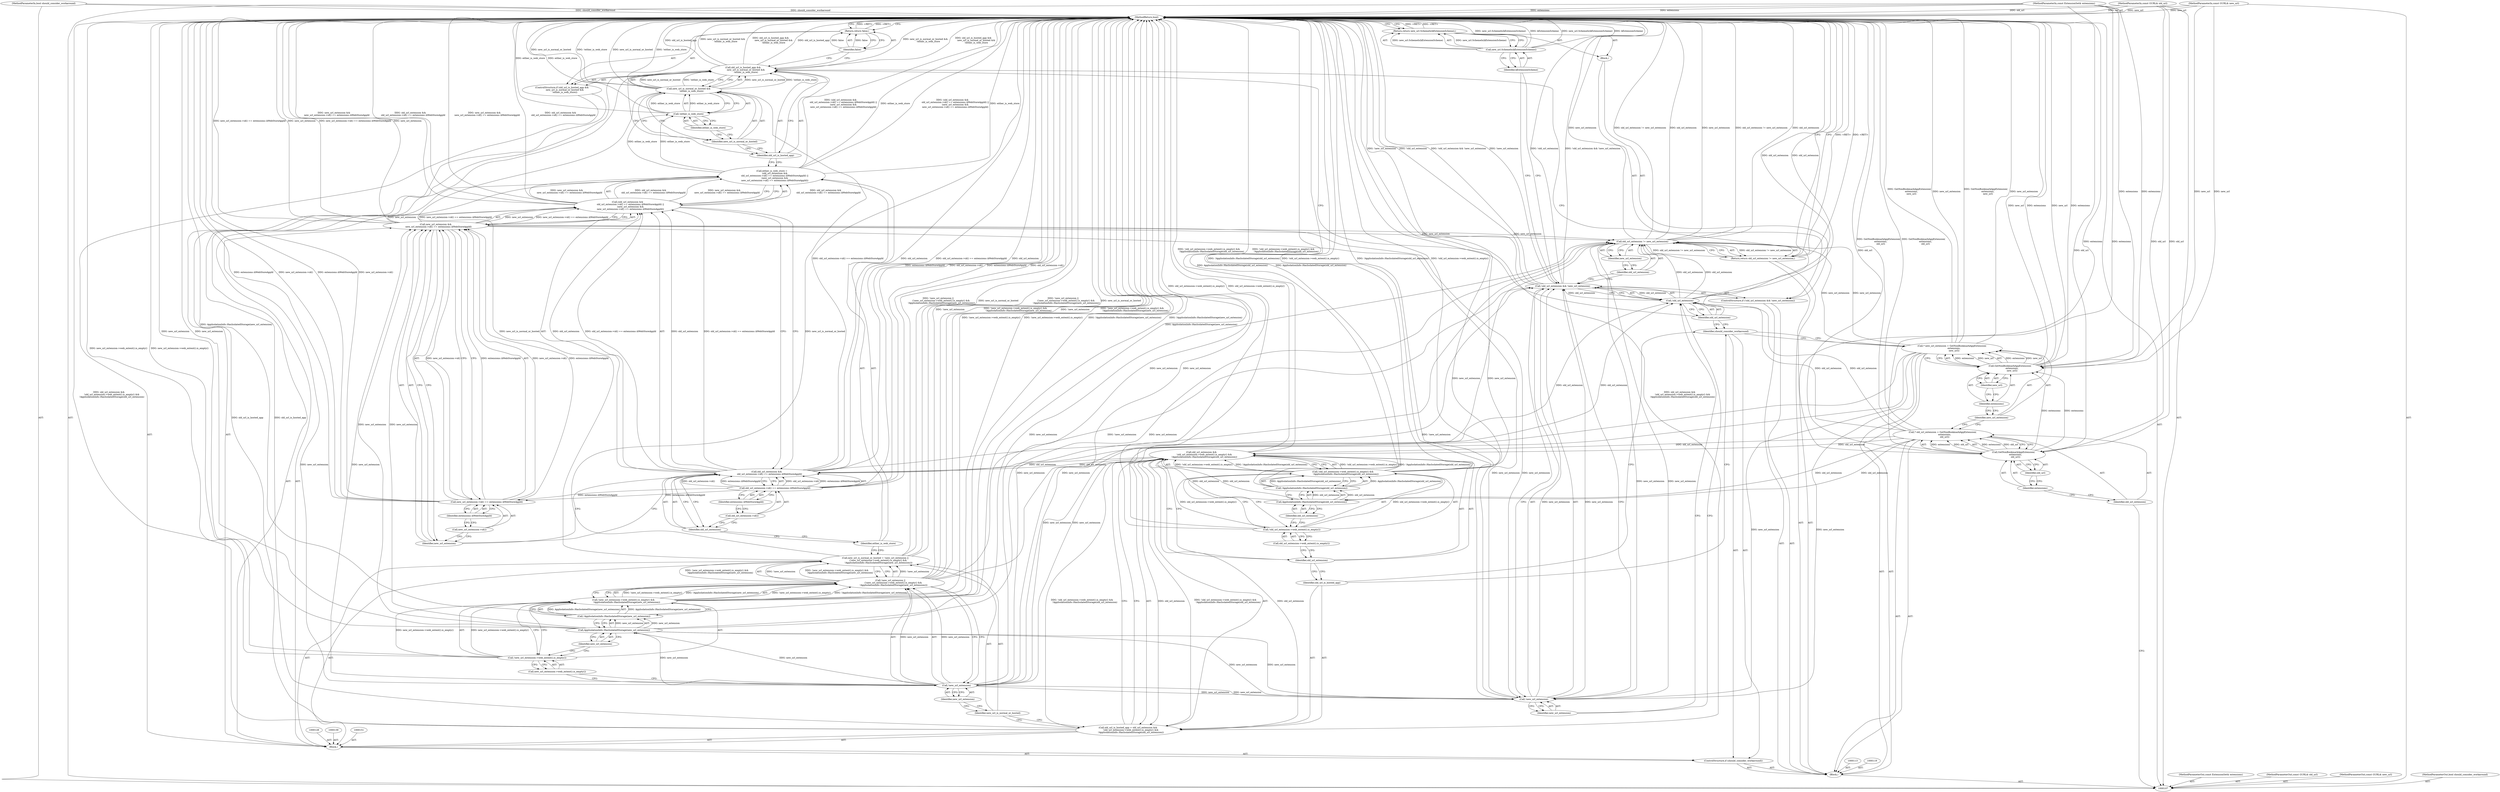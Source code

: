 digraph "0_Chrome_f1afce25b3f94d8bddec69b08ffbc29b989ad844_2" {
"1000188" [label="(MethodReturn,bool)"];
"1000123" [label="(Identifier,extensions)"];
"1000124" [label="(Identifier,new_url)"];
"1000125" [label="(ControlStructure,if (should_consider_workaround))"];
"1000126" [label="(Identifier,should_consider_workaround)"];
"1000131" [label="(Call,old_url_extension &&\n        !old_url_extension->web_extent().is_empty() &&\n        !AppIsolationInfo::HasIsolatedStorage(old_url_extension))"];
"1000132" [label="(Identifier,old_url_extension)"];
"1000129" [label="(Call,old_url_is_hosted_app = old_url_extension &&\n        !old_url_extension->web_extent().is_empty() &&\n        !AppIsolationInfo::HasIsolatedStorage(old_url_extension))"];
"1000130" [label="(Identifier,old_url_is_hosted_app)"];
"1000133" [label="(Call,!old_url_extension->web_extent().is_empty() &&\n        !AppIsolationInfo::HasIsolatedStorage(old_url_extension))"];
"1000134" [label="(Call,!old_url_extension->web_extent().is_empty())"];
"1000135" [label="(Call,old_url_extension->web_extent().is_empty())"];
"1000138" [label="(Identifier,old_url_extension)"];
"1000136" [label="(Call,!AppIsolationInfo::HasIsolatedStorage(old_url_extension))"];
"1000137" [label="(Call,AppIsolationInfo::HasIsolatedStorage(old_url_extension))"];
"1000142" [label="(Call,!new_url_extension ||\n        (!new_url_extension->web_extent().is_empty() &&\n         !AppIsolationInfo::HasIsolatedStorage(new_url_extension)))"];
"1000143" [label="(Call,!new_url_extension)"];
"1000144" [label="(Identifier,new_url_extension)"];
"1000140" [label="(Call,new_url_is_normal_or_hosted = !new_url_extension ||\n        (!new_url_extension->web_extent().is_empty() &&\n         !AppIsolationInfo::HasIsolatedStorage(new_url_extension)))"];
"1000141" [label="(Identifier,new_url_is_normal_or_hosted)"];
"1000147" [label="(Call,new_url_extension->web_extent().is_empty())"];
"1000145" [label="(Call,!new_url_extension->web_extent().is_empty() &&\n         !AppIsolationInfo::HasIsolatedStorage(new_url_extension))"];
"1000146" [label="(Call,!new_url_extension->web_extent().is_empty())"];
"1000149" [label="(Call,AppIsolationInfo::HasIsolatedStorage(new_url_extension))"];
"1000150" [label="(Identifier,new_url_extension)"];
"1000148" [label="(Call,!AppIsolationInfo::HasIsolatedStorage(new_url_extension))"];
"1000108" [label="(MethodParameterIn,const ExtensionSet& extensions)"];
"1000250" [label="(MethodParameterOut,const ExtensionSet& extensions)"];
"1000127" [label="(Block,)"];
"1000152" [label="(Call,either_is_web_store =\n        (old_url_extension &&\n        old_url_extension->id() == extensions::kWebStoreAppId) ||\n        (new_url_extension &&\n        new_url_extension->id() == extensions::kWebStoreAppId))"];
"1000153" [label="(Identifier,either_is_web_store)"];
"1000154" [label="(Call,(old_url_extension &&\n        old_url_extension->id() == extensions::kWebStoreAppId) ||\n        (new_url_extension &&\n        new_url_extension->id() == extensions::kWebStoreAppId))"];
"1000155" [label="(Call,old_url_extension &&\n        old_url_extension->id() == extensions::kWebStoreAppId)"];
"1000156" [label="(Identifier,old_url_extension)"];
"1000159" [label="(Identifier,extensions::kWebStoreAppId)"];
"1000157" [label="(Call,old_url_extension->id() == extensions::kWebStoreAppId)"];
"1000158" [label="(Call,old_url_extension->id())"];
"1000160" [label="(Call,new_url_extension &&\n        new_url_extension->id() == extensions::kWebStoreAppId)"];
"1000161" [label="(Identifier,new_url_extension)"];
"1000164" [label="(Identifier,extensions::kWebStoreAppId)"];
"1000162" [label="(Call,new_url_extension->id() == extensions::kWebStoreAppId)"];
"1000163" [label="(Call,new_url_extension->id())"];
"1000165" [label="(ControlStructure,if (old_url_is_hosted_app &&\n        new_url_is_normal_or_hosted &&\n        !either_is_web_store))"];
"1000166" [label="(Call,old_url_is_hosted_app &&\n        new_url_is_normal_or_hosted &&\n        !either_is_web_store)"];
"1000167" [label="(Identifier,old_url_is_hosted_app)"];
"1000168" [label="(Call,new_url_is_normal_or_hosted &&\n        !either_is_web_store)"];
"1000169" [label="(Identifier,new_url_is_normal_or_hosted)"];
"1000170" [label="(Call,!either_is_web_store)"];
"1000171" [label="(Identifier,either_is_web_store)"];
"1000173" [label="(Identifier,false)"];
"1000172" [label="(Return,return false;)"];
"1000109" [label="(MethodParameterIn,const GURL& old_url)"];
"1000251" [label="(MethodParameterOut,const GURL& old_url)"];
"1000174" [label="(ControlStructure,if (!old_url_extension && !new_url_extension))"];
"1000178" [label="(Call,!new_url_extension)"];
"1000179" [label="(Identifier,new_url_extension)"];
"1000180" [label="(Block,)"];
"1000175" [label="(Call,!old_url_extension && !new_url_extension)"];
"1000176" [label="(Call,!old_url_extension)"];
"1000177" [label="(Identifier,old_url_extension)"];
"1000182" [label="(Call,new_url.SchemeIs(kExtensionScheme))"];
"1000183" [label="(Identifier,kExtensionScheme)"];
"1000181" [label="(Return,return new_url.SchemeIs(kExtensionScheme);)"];
"1000110" [label="(MethodParameterIn,const GURL& new_url)"];
"1000252" [label="(MethodParameterOut,const GURL& new_url)"];
"1000185" [label="(Call,old_url_extension != new_url_extension)"];
"1000186" [label="(Identifier,old_url_extension)"];
"1000184" [label="(Return,return old_url_extension != new_url_extension;)"];
"1000187" [label="(Identifier,new_url_extension)"];
"1000112" [label="(Block,)"];
"1000111" [label="(MethodParameterIn,bool should_consider_workaround)"];
"1000253" [label="(MethodParameterOut,bool should_consider_workaround)"];
"1000114" [label="(Call,* old_url_extension = GetNonBookmarkAppExtension(\n      extensions,\n      old_url))"];
"1000115" [label="(Identifier,old_url_extension)"];
"1000116" [label="(Call,GetNonBookmarkAppExtension(\n      extensions,\n      old_url))"];
"1000117" [label="(Identifier,extensions)"];
"1000118" [label="(Identifier,old_url)"];
"1000120" [label="(Call,* new_url_extension = GetNonBookmarkAppExtension(\n      extensions,\n      new_url))"];
"1000121" [label="(Identifier,new_url_extension)"];
"1000122" [label="(Call,GetNonBookmarkAppExtension(\n      extensions,\n      new_url))"];
"1000188" -> "1000107"  [label="AST: "];
"1000188" -> "1000172"  [label="CFG: "];
"1000188" -> "1000181"  [label="CFG: "];
"1000188" -> "1000184"  [label="CFG: "];
"1000172" -> "1000188"  [label="DDG: <RET>"];
"1000108" -> "1000188"  [label="DDG: extensions"];
"1000185" -> "1000188"  [label="DDG: old_url_extension != new_url_extension"];
"1000185" -> "1000188"  [label="DDG: old_url_extension"];
"1000185" -> "1000188"  [label="DDG: new_url_extension"];
"1000168" -> "1000188"  [label="DDG: new_url_is_normal_or_hosted"];
"1000168" -> "1000188"  [label="DDG: !either_is_web_store"];
"1000155" -> "1000188"  [label="DDG: old_url_extension->id() == extensions::kWebStoreAppId"];
"1000155" -> "1000188"  [label="DDG: old_url_extension"];
"1000178" -> "1000188"  [label="DDG: new_url_extension"];
"1000120" -> "1000188"  [label="DDG: new_url_extension"];
"1000120" -> "1000188"  [label="DDG: GetNonBookmarkAppExtension(\n      extensions,\n      new_url)"];
"1000152" -> "1000188"  [label="DDG: either_is_web_store"];
"1000152" -> "1000188"  [label="DDG: (old_url_extension &&\n        old_url_extension->id() == extensions::kWebStoreAppId) ||\n        (new_url_extension &&\n        new_url_extension->id() == extensions::kWebStoreAppId)"];
"1000116" -> "1000188"  [label="DDG: old_url"];
"1000131" -> "1000188"  [label="DDG: !old_url_extension->web_extent().is_empty() &&\n        !AppIsolationInfo::HasIsolatedStorage(old_url_extension)"];
"1000182" -> "1000188"  [label="DDG: new_url.SchemeIs(kExtensionScheme)"];
"1000182" -> "1000188"  [label="DDG: kExtensionScheme"];
"1000175" -> "1000188"  [label="DDG: !new_url_extension"];
"1000175" -> "1000188"  [label="DDG: !old_url_extension"];
"1000175" -> "1000188"  [label="DDG: !old_url_extension && !new_url_extension"];
"1000157" -> "1000188"  [label="DDG: extensions::kWebStoreAppId"];
"1000157" -> "1000188"  [label="DDG: old_url_extension->id()"];
"1000166" -> "1000188"  [label="DDG: new_url_is_normal_or_hosted &&\n        !either_is_web_store"];
"1000166" -> "1000188"  [label="DDG: old_url_is_hosted_app &&\n        new_url_is_normal_or_hosted &&\n        !either_is_web_store"];
"1000166" -> "1000188"  [label="DDG: old_url_is_hosted_app"];
"1000162" -> "1000188"  [label="DDG: extensions::kWebStoreAppId"];
"1000162" -> "1000188"  [label="DDG: new_url_extension->id()"];
"1000140" -> "1000188"  [label="DDG: !new_url_extension ||\n        (!new_url_extension->web_extent().is_empty() &&\n         !AppIsolationInfo::HasIsolatedStorage(new_url_extension))"];
"1000140" -> "1000188"  [label="DDG: new_url_is_normal_or_hosted"];
"1000154" -> "1000188"  [label="DDG: new_url_extension &&\n        new_url_extension->id() == extensions::kWebStoreAppId"];
"1000154" -> "1000188"  [label="DDG: old_url_extension &&\n        old_url_extension->id() == extensions::kWebStoreAppId"];
"1000122" -> "1000188"  [label="DDG: extensions"];
"1000122" -> "1000188"  [label="DDG: new_url"];
"1000143" -> "1000188"  [label="DDG: new_url_extension"];
"1000133" -> "1000188"  [label="DDG: !old_url_extension->web_extent().is_empty()"];
"1000133" -> "1000188"  [label="DDG: !AppIsolationInfo::HasIsolatedStorage(old_url_extension)"];
"1000148" -> "1000188"  [label="DDG: AppIsolationInfo::HasIsolatedStorage(new_url_extension)"];
"1000145" -> "1000188"  [label="DDG: !AppIsolationInfo::HasIsolatedStorage(new_url_extension)"];
"1000145" -> "1000188"  [label="DDG: !new_url_extension->web_extent().is_empty()"];
"1000134" -> "1000188"  [label="DDG: old_url_extension->web_extent().is_empty()"];
"1000110" -> "1000188"  [label="DDG: new_url"];
"1000142" -> "1000188"  [label="DDG: !new_url_extension"];
"1000142" -> "1000188"  [label="DDG: !new_url_extension->web_extent().is_empty() &&\n         !AppIsolationInfo::HasIsolatedStorage(new_url_extension)"];
"1000170" -> "1000188"  [label="DDG: either_is_web_store"];
"1000176" -> "1000188"  [label="DDG: old_url_extension"];
"1000149" -> "1000188"  [label="DDG: new_url_extension"];
"1000160" -> "1000188"  [label="DDG: new_url_extension->id() == extensions::kWebStoreAppId"];
"1000160" -> "1000188"  [label="DDG: new_url_extension"];
"1000146" -> "1000188"  [label="DDG: new_url_extension->web_extent().is_empty()"];
"1000114" -> "1000188"  [label="DDG: GetNonBookmarkAppExtension(\n      extensions,\n      old_url)"];
"1000111" -> "1000188"  [label="DDG: should_consider_workaround"];
"1000136" -> "1000188"  [label="DDG: AppIsolationInfo::HasIsolatedStorage(old_url_extension)"];
"1000109" -> "1000188"  [label="DDG: old_url"];
"1000129" -> "1000188"  [label="DDG: old_url_extension &&\n        !old_url_extension->web_extent().is_empty() &&\n        !AppIsolationInfo::HasIsolatedStorage(old_url_extension)"];
"1000184" -> "1000188"  [label="DDG: <RET>"];
"1000181" -> "1000188"  [label="DDG: <RET>"];
"1000123" -> "1000122"  [label="AST: "];
"1000123" -> "1000121"  [label="CFG: "];
"1000124" -> "1000123"  [label="CFG: "];
"1000124" -> "1000122"  [label="AST: "];
"1000124" -> "1000123"  [label="CFG: "];
"1000122" -> "1000124"  [label="CFG: "];
"1000125" -> "1000112"  [label="AST: "];
"1000126" -> "1000125"  [label="AST: "];
"1000127" -> "1000125"  [label="AST: "];
"1000126" -> "1000125"  [label="AST: "];
"1000126" -> "1000120"  [label="CFG: "];
"1000130" -> "1000126"  [label="CFG: "];
"1000177" -> "1000126"  [label="CFG: "];
"1000131" -> "1000129"  [label="AST: "];
"1000131" -> "1000132"  [label="CFG: "];
"1000131" -> "1000133"  [label="CFG: "];
"1000132" -> "1000131"  [label="AST: "];
"1000133" -> "1000131"  [label="AST: "];
"1000129" -> "1000131"  [label="CFG: "];
"1000131" -> "1000188"  [label="DDG: !old_url_extension->web_extent().is_empty() &&\n        !AppIsolationInfo::HasIsolatedStorage(old_url_extension)"];
"1000131" -> "1000129"  [label="DDG: old_url_extension"];
"1000131" -> "1000129"  [label="DDG: !old_url_extension->web_extent().is_empty() &&\n        !AppIsolationInfo::HasIsolatedStorage(old_url_extension)"];
"1000114" -> "1000131"  [label="DDG: old_url_extension"];
"1000137" -> "1000131"  [label="DDG: old_url_extension"];
"1000133" -> "1000131"  [label="DDG: !old_url_extension->web_extent().is_empty()"];
"1000133" -> "1000131"  [label="DDG: !AppIsolationInfo::HasIsolatedStorage(old_url_extension)"];
"1000131" -> "1000155"  [label="DDG: old_url_extension"];
"1000132" -> "1000131"  [label="AST: "];
"1000132" -> "1000130"  [label="CFG: "];
"1000135" -> "1000132"  [label="CFG: "];
"1000131" -> "1000132"  [label="CFG: "];
"1000129" -> "1000127"  [label="AST: "];
"1000129" -> "1000131"  [label="CFG: "];
"1000130" -> "1000129"  [label="AST: "];
"1000131" -> "1000129"  [label="AST: "];
"1000141" -> "1000129"  [label="CFG: "];
"1000129" -> "1000188"  [label="DDG: old_url_extension &&\n        !old_url_extension->web_extent().is_empty() &&\n        !AppIsolationInfo::HasIsolatedStorage(old_url_extension)"];
"1000131" -> "1000129"  [label="DDG: old_url_extension"];
"1000131" -> "1000129"  [label="DDG: !old_url_extension->web_extent().is_empty() &&\n        !AppIsolationInfo::HasIsolatedStorage(old_url_extension)"];
"1000129" -> "1000166"  [label="DDG: old_url_is_hosted_app"];
"1000130" -> "1000129"  [label="AST: "];
"1000130" -> "1000126"  [label="CFG: "];
"1000132" -> "1000130"  [label="CFG: "];
"1000133" -> "1000131"  [label="AST: "];
"1000133" -> "1000134"  [label="CFG: "];
"1000133" -> "1000136"  [label="CFG: "];
"1000134" -> "1000133"  [label="AST: "];
"1000136" -> "1000133"  [label="AST: "];
"1000131" -> "1000133"  [label="CFG: "];
"1000133" -> "1000188"  [label="DDG: !old_url_extension->web_extent().is_empty()"];
"1000133" -> "1000188"  [label="DDG: !AppIsolationInfo::HasIsolatedStorage(old_url_extension)"];
"1000133" -> "1000131"  [label="DDG: !old_url_extension->web_extent().is_empty()"];
"1000133" -> "1000131"  [label="DDG: !AppIsolationInfo::HasIsolatedStorage(old_url_extension)"];
"1000134" -> "1000133"  [label="DDG: old_url_extension->web_extent().is_empty()"];
"1000136" -> "1000133"  [label="DDG: AppIsolationInfo::HasIsolatedStorage(old_url_extension)"];
"1000134" -> "1000133"  [label="AST: "];
"1000134" -> "1000135"  [label="CFG: "];
"1000135" -> "1000134"  [label="AST: "];
"1000138" -> "1000134"  [label="CFG: "];
"1000133" -> "1000134"  [label="CFG: "];
"1000134" -> "1000188"  [label="DDG: old_url_extension->web_extent().is_empty()"];
"1000134" -> "1000133"  [label="DDG: old_url_extension->web_extent().is_empty()"];
"1000135" -> "1000134"  [label="AST: "];
"1000135" -> "1000132"  [label="CFG: "];
"1000134" -> "1000135"  [label="CFG: "];
"1000138" -> "1000137"  [label="AST: "];
"1000138" -> "1000134"  [label="CFG: "];
"1000137" -> "1000138"  [label="CFG: "];
"1000136" -> "1000133"  [label="AST: "];
"1000136" -> "1000137"  [label="CFG: "];
"1000137" -> "1000136"  [label="AST: "];
"1000133" -> "1000136"  [label="CFG: "];
"1000136" -> "1000188"  [label="DDG: AppIsolationInfo::HasIsolatedStorage(old_url_extension)"];
"1000136" -> "1000133"  [label="DDG: AppIsolationInfo::HasIsolatedStorage(old_url_extension)"];
"1000137" -> "1000136"  [label="DDG: old_url_extension"];
"1000137" -> "1000136"  [label="AST: "];
"1000137" -> "1000138"  [label="CFG: "];
"1000138" -> "1000137"  [label="AST: "];
"1000136" -> "1000137"  [label="CFG: "];
"1000137" -> "1000131"  [label="DDG: old_url_extension"];
"1000137" -> "1000136"  [label="DDG: old_url_extension"];
"1000114" -> "1000137"  [label="DDG: old_url_extension"];
"1000142" -> "1000140"  [label="AST: "];
"1000142" -> "1000143"  [label="CFG: "];
"1000142" -> "1000145"  [label="CFG: "];
"1000143" -> "1000142"  [label="AST: "];
"1000145" -> "1000142"  [label="AST: "];
"1000140" -> "1000142"  [label="CFG: "];
"1000142" -> "1000188"  [label="DDG: !new_url_extension"];
"1000142" -> "1000188"  [label="DDG: !new_url_extension->web_extent().is_empty() &&\n         !AppIsolationInfo::HasIsolatedStorage(new_url_extension)"];
"1000142" -> "1000140"  [label="DDG: !new_url_extension"];
"1000142" -> "1000140"  [label="DDG: !new_url_extension->web_extent().is_empty() &&\n         !AppIsolationInfo::HasIsolatedStorage(new_url_extension)"];
"1000143" -> "1000142"  [label="DDG: new_url_extension"];
"1000145" -> "1000142"  [label="DDG: !new_url_extension->web_extent().is_empty()"];
"1000145" -> "1000142"  [label="DDG: !AppIsolationInfo::HasIsolatedStorage(new_url_extension)"];
"1000142" -> "1000175"  [label="DDG: !new_url_extension"];
"1000143" -> "1000142"  [label="AST: "];
"1000143" -> "1000144"  [label="CFG: "];
"1000144" -> "1000143"  [label="AST: "];
"1000147" -> "1000143"  [label="CFG: "];
"1000142" -> "1000143"  [label="CFG: "];
"1000143" -> "1000188"  [label="DDG: new_url_extension"];
"1000143" -> "1000142"  [label="DDG: new_url_extension"];
"1000120" -> "1000143"  [label="DDG: new_url_extension"];
"1000143" -> "1000149"  [label="DDG: new_url_extension"];
"1000143" -> "1000160"  [label="DDG: new_url_extension"];
"1000143" -> "1000178"  [label="DDG: new_url_extension"];
"1000143" -> "1000185"  [label="DDG: new_url_extension"];
"1000144" -> "1000143"  [label="AST: "];
"1000144" -> "1000141"  [label="CFG: "];
"1000143" -> "1000144"  [label="CFG: "];
"1000140" -> "1000127"  [label="AST: "];
"1000140" -> "1000142"  [label="CFG: "];
"1000141" -> "1000140"  [label="AST: "];
"1000142" -> "1000140"  [label="AST: "];
"1000153" -> "1000140"  [label="CFG: "];
"1000140" -> "1000188"  [label="DDG: !new_url_extension ||\n        (!new_url_extension->web_extent().is_empty() &&\n         !AppIsolationInfo::HasIsolatedStorage(new_url_extension))"];
"1000140" -> "1000188"  [label="DDG: new_url_is_normal_or_hosted"];
"1000142" -> "1000140"  [label="DDG: !new_url_extension"];
"1000142" -> "1000140"  [label="DDG: !new_url_extension->web_extent().is_empty() &&\n         !AppIsolationInfo::HasIsolatedStorage(new_url_extension)"];
"1000140" -> "1000168"  [label="DDG: new_url_is_normal_or_hosted"];
"1000141" -> "1000140"  [label="AST: "];
"1000141" -> "1000129"  [label="CFG: "];
"1000144" -> "1000141"  [label="CFG: "];
"1000147" -> "1000146"  [label="AST: "];
"1000147" -> "1000143"  [label="CFG: "];
"1000146" -> "1000147"  [label="CFG: "];
"1000145" -> "1000142"  [label="AST: "];
"1000145" -> "1000146"  [label="CFG: "];
"1000145" -> "1000148"  [label="CFG: "];
"1000146" -> "1000145"  [label="AST: "];
"1000148" -> "1000145"  [label="AST: "];
"1000142" -> "1000145"  [label="CFG: "];
"1000145" -> "1000188"  [label="DDG: !AppIsolationInfo::HasIsolatedStorage(new_url_extension)"];
"1000145" -> "1000188"  [label="DDG: !new_url_extension->web_extent().is_empty()"];
"1000145" -> "1000142"  [label="DDG: !new_url_extension->web_extent().is_empty()"];
"1000145" -> "1000142"  [label="DDG: !AppIsolationInfo::HasIsolatedStorage(new_url_extension)"];
"1000146" -> "1000145"  [label="DDG: new_url_extension->web_extent().is_empty()"];
"1000148" -> "1000145"  [label="DDG: AppIsolationInfo::HasIsolatedStorage(new_url_extension)"];
"1000146" -> "1000145"  [label="AST: "];
"1000146" -> "1000147"  [label="CFG: "];
"1000147" -> "1000146"  [label="AST: "];
"1000150" -> "1000146"  [label="CFG: "];
"1000145" -> "1000146"  [label="CFG: "];
"1000146" -> "1000188"  [label="DDG: new_url_extension->web_extent().is_empty()"];
"1000146" -> "1000145"  [label="DDG: new_url_extension->web_extent().is_empty()"];
"1000149" -> "1000148"  [label="AST: "];
"1000149" -> "1000150"  [label="CFG: "];
"1000150" -> "1000149"  [label="AST: "];
"1000148" -> "1000149"  [label="CFG: "];
"1000149" -> "1000188"  [label="DDG: new_url_extension"];
"1000149" -> "1000148"  [label="DDG: new_url_extension"];
"1000143" -> "1000149"  [label="DDG: new_url_extension"];
"1000149" -> "1000160"  [label="DDG: new_url_extension"];
"1000149" -> "1000178"  [label="DDG: new_url_extension"];
"1000149" -> "1000185"  [label="DDG: new_url_extension"];
"1000150" -> "1000149"  [label="AST: "];
"1000150" -> "1000146"  [label="CFG: "];
"1000149" -> "1000150"  [label="CFG: "];
"1000148" -> "1000145"  [label="AST: "];
"1000148" -> "1000149"  [label="CFG: "];
"1000149" -> "1000148"  [label="AST: "];
"1000145" -> "1000148"  [label="CFG: "];
"1000148" -> "1000188"  [label="DDG: AppIsolationInfo::HasIsolatedStorage(new_url_extension)"];
"1000148" -> "1000145"  [label="DDG: AppIsolationInfo::HasIsolatedStorage(new_url_extension)"];
"1000149" -> "1000148"  [label="DDG: new_url_extension"];
"1000108" -> "1000107"  [label="AST: "];
"1000108" -> "1000188"  [label="DDG: extensions"];
"1000108" -> "1000116"  [label="DDG: extensions"];
"1000108" -> "1000122"  [label="DDG: extensions"];
"1000250" -> "1000107"  [label="AST: "];
"1000127" -> "1000125"  [label="AST: "];
"1000128" -> "1000127"  [label="AST: "];
"1000129" -> "1000127"  [label="AST: "];
"1000139" -> "1000127"  [label="AST: "];
"1000140" -> "1000127"  [label="AST: "];
"1000151" -> "1000127"  [label="AST: "];
"1000152" -> "1000127"  [label="AST: "];
"1000165" -> "1000127"  [label="AST: "];
"1000152" -> "1000127"  [label="AST: "];
"1000152" -> "1000154"  [label="CFG: "];
"1000153" -> "1000152"  [label="AST: "];
"1000154" -> "1000152"  [label="AST: "];
"1000167" -> "1000152"  [label="CFG: "];
"1000152" -> "1000188"  [label="DDG: either_is_web_store"];
"1000152" -> "1000188"  [label="DDG: (old_url_extension &&\n        old_url_extension->id() == extensions::kWebStoreAppId) ||\n        (new_url_extension &&\n        new_url_extension->id() == extensions::kWebStoreAppId)"];
"1000154" -> "1000152"  [label="DDG: old_url_extension &&\n        old_url_extension->id() == extensions::kWebStoreAppId"];
"1000154" -> "1000152"  [label="DDG: new_url_extension &&\n        new_url_extension->id() == extensions::kWebStoreAppId"];
"1000152" -> "1000170"  [label="DDG: either_is_web_store"];
"1000153" -> "1000152"  [label="AST: "];
"1000153" -> "1000140"  [label="CFG: "];
"1000156" -> "1000153"  [label="CFG: "];
"1000154" -> "1000152"  [label="AST: "];
"1000154" -> "1000155"  [label="CFG: "];
"1000154" -> "1000160"  [label="CFG: "];
"1000155" -> "1000154"  [label="AST: "];
"1000160" -> "1000154"  [label="AST: "];
"1000152" -> "1000154"  [label="CFG: "];
"1000154" -> "1000188"  [label="DDG: new_url_extension &&\n        new_url_extension->id() == extensions::kWebStoreAppId"];
"1000154" -> "1000188"  [label="DDG: old_url_extension &&\n        old_url_extension->id() == extensions::kWebStoreAppId"];
"1000154" -> "1000152"  [label="DDG: old_url_extension &&\n        old_url_extension->id() == extensions::kWebStoreAppId"];
"1000154" -> "1000152"  [label="DDG: new_url_extension &&\n        new_url_extension->id() == extensions::kWebStoreAppId"];
"1000155" -> "1000154"  [label="DDG: old_url_extension"];
"1000155" -> "1000154"  [label="DDG: old_url_extension->id() == extensions::kWebStoreAppId"];
"1000160" -> "1000154"  [label="DDG: new_url_extension"];
"1000160" -> "1000154"  [label="DDG: new_url_extension->id() == extensions::kWebStoreAppId"];
"1000155" -> "1000154"  [label="AST: "];
"1000155" -> "1000156"  [label="CFG: "];
"1000155" -> "1000157"  [label="CFG: "];
"1000156" -> "1000155"  [label="AST: "];
"1000157" -> "1000155"  [label="AST: "];
"1000161" -> "1000155"  [label="CFG: "];
"1000154" -> "1000155"  [label="CFG: "];
"1000155" -> "1000188"  [label="DDG: old_url_extension->id() == extensions::kWebStoreAppId"];
"1000155" -> "1000188"  [label="DDG: old_url_extension"];
"1000155" -> "1000154"  [label="DDG: old_url_extension"];
"1000155" -> "1000154"  [label="DDG: old_url_extension->id() == extensions::kWebStoreAppId"];
"1000131" -> "1000155"  [label="DDG: old_url_extension"];
"1000157" -> "1000155"  [label="DDG: old_url_extension->id()"];
"1000157" -> "1000155"  [label="DDG: extensions::kWebStoreAppId"];
"1000155" -> "1000176"  [label="DDG: old_url_extension"];
"1000156" -> "1000155"  [label="AST: "];
"1000156" -> "1000153"  [label="CFG: "];
"1000158" -> "1000156"  [label="CFG: "];
"1000155" -> "1000156"  [label="CFG: "];
"1000159" -> "1000157"  [label="AST: "];
"1000159" -> "1000158"  [label="CFG: "];
"1000157" -> "1000159"  [label="CFG: "];
"1000157" -> "1000155"  [label="AST: "];
"1000157" -> "1000159"  [label="CFG: "];
"1000158" -> "1000157"  [label="AST: "];
"1000159" -> "1000157"  [label="AST: "];
"1000155" -> "1000157"  [label="CFG: "];
"1000157" -> "1000188"  [label="DDG: extensions::kWebStoreAppId"];
"1000157" -> "1000188"  [label="DDG: old_url_extension->id()"];
"1000157" -> "1000155"  [label="DDG: old_url_extension->id()"];
"1000157" -> "1000155"  [label="DDG: extensions::kWebStoreAppId"];
"1000157" -> "1000162"  [label="DDG: extensions::kWebStoreAppId"];
"1000158" -> "1000157"  [label="AST: "];
"1000158" -> "1000156"  [label="CFG: "];
"1000159" -> "1000158"  [label="CFG: "];
"1000160" -> "1000154"  [label="AST: "];
"1000160" -> "1000161"  [label="CFG: "];
"1000160" -> "1000162"  [label="CFG: "];
"1000161" -> "1000160"  [label="AST: "];
"1000162" -> "1000160"  [label="AST: "];
"1000154" -> "1000160"  [label="CFG: "];
"1000160" -> "1000188"  [label="DDG: new_url_extension->id() == extensions::kWebStoreAppId"];
"1000160" -> "1000188"  [label="DDG: new_url_extension"];
"1000160" -> "1000154"  [label="DDG: new_url_extension"];
"1000160" -> "1000154"  [label="DDG: new_url_extension->id() == extensions::kWebStoreAppId"];
"1000143" -> "1000160"  [label="DDG: new_url_extension"];
"1000149" -> "1000160"  [label="DDG: new_url_extension"];
"1000162" -> "1000160"  [label="DDG: new_url_extension->id()"];
"1000162" -> "1000160"  [label="DDG: extensions::kWebStoreAppId"];
"1000160" -> "1000178"  [label="DDG: new_url_extension"];
"1000160" -> "1000185"  [label="DDG: new_url_extension"];
"1000161" -> "1000160"  [label="AST: "];
"1000161" -> "1000155"  [label="CFG: "];
"1000163" -> "1000161"  [label="CFG: "];
"1000160" -> "1000161"  [label="CFG: "];
"1000164" -> "1000162"  [label="AST: "];
"1000164" -> "1000163"  [label="CFG: "];
"1000162" -> "1000164"  [label="CFG: "];
"1000162" -> "1000160"  [label="AST: "];
"1000162" -> "1000164"  [label="CFG: "];
"1000163" -> "1000162"  [label="AST: "];
"1000164" -> "1000162"  [label="AST: "];
"1000160" -> "1000162"  [label="CFG: "];
"1000162" -> "1000188"  [label="DDG: extensions::kWebStoreAppId"];
"1000162" -> "1000188"  [label="DDG: new_url_extension->id()"];
"1000162" -> "1000160"  [label="DDG: new_url_extension->id()"];
"1000162" -> "1000160"  [label="DDG: extensions::kWebStoreAppId"];
"1000157" -> "1000162"  [label="DDG: extensions::kWebStoreAppId"];
"1000163" -> "1000162"  [label="AST: "];
"1000163" -> "1000161"  [label="CFG: "];
"1000164" -> "1000163"  [label="CFG: "];
"1000165" -> "1000127"  [label="AST: "];
"1000166" -> "1000165"  [label="AST: "];
"1000172" -> "1000165"  [label="AST: "];
"1000166" -> "1000165"  [label="AST: "];
"1000166" -> "1000167"  [label="CFG: "];
"1000166" -> "1000168"  [label="CFG: "];
"1000167" -> "1000166"  [label="AST: "];
"1000168" -> "1000166"  [label="AST: "];
"1000173" -> "1000166"  [label="CFG: "];
"1000177" -> "1000166"  [label="CFG: "];
"1000166" -> "1000188"  [label="DDG: new_url_is_normal_or_hosted &&\n        !either_is_web_store"];
"1000166" -> "1000188"  [label="DDG: old_url_is_hosted_app &&\n        new_url_is_normal_or_hosted &&\n        !either_is_web_store"];
"1000166" -> "1000188"  [label="DDG: old_url_is_hosted_app"];
"1000129" -> "1000166"  [label="DDG: old_url_is_hosted_app"];
"1000168" -> "1000166"  [label="DDG: new_url_is_normal_or_hosted"];
"1000168" -> "1000166"  [label="DDG: !either_is_web_store"];
"1000167" -> "1000166"  [label="AST: "];
"1000167" -> "1000152"  [label="CFG: "];
"1000169" -> "1000167"  [label="CFG: "];
"1000166" -> "1000167"  [label="CFG: "];
"1000168" -> "1000166"  [label="AST: "];
"1000168" -> "1000169"  [label="CFG: "];
"1000168" -> "1000170"  [label="CFG: "];
"1000169" -> "1000168"  [label="AST: "];
"1000170" -> "1000168"  [label="AST: "];
"1000166" -> "1000168"  [label="CFG: "];
"1000168" -> "1000188"  [label="DDG: new_url_is_normal_or_hosted"];
"1000168" -> "1000188"  [label="DDG: !either_is_web_store"];
"1000168" -> "1000166"  [label="DDG: new_url_is_normal_or_hosted"];
"1000168" -> "1000166"  [label="DDG: !either_is_web_store"];
"1000140" -> "1000168"  [label="DDG: new_url_is_normal_or_hosted"];
"1000170" -> "1000168"  [label="DDG: either_is_web_store"];
"1000169" -> "1000168"  [label="AST: "];
"1000169" -> "1000167"  [label="CFG: "];
"1000171" -> "1000169"  [label="CFG: "];
"1000168" -> "1000169"  [label="CFG: "];
"1000170" -> "1000168"  [label="AST: "];
"1000170" -> "1000171"  [label="CFG: "];
"1000171" -> "1000170"  [label="AST: "];
"1000168" -> "1000170"  [label="CFG: "];
"1000170" -> "1000188"  [label="DDG: either_is_web_store"];
"1000170" -> "1000168"  [label="DDG: either_is_web_store"];
"1000152" -> "1000170"  [label="DDG: either_is_web_store"];
"1000171" -> "1000170"  [label="AST: "];
"1000171" -> "1000169"  [label="CFG: "];
"1000170" -> "1000171"  [label="CFG: "];
"1000173" -> "1000172"  [label="AST: "];
"1000173" -> "1000166"  [label="CFG: "];
"1000172" -> "1000173"  [label="CFG: "];
"1000173" -> "1000172"  [label="DDG: false"];
"1000172" -> "1000165"  [label="AST: "];
"1000172" -> "1000173"  [label="CFG: "];
"1000173" -> "1000172"  [label="AST: "];
"1000188" -> "1000172"  [label="CFG: "];
"1000172" -> "1000188"  [label="DDG: <RET>"];
"1000173" -> "1000172"  [label="DDG: false"];
"1000109" -> "1000107"  [label="AST: "];
"1000109" -> "1000188"  [label="DDG: old_url"];
"1000109" -> "1000116"  [label="DDG: old_url"];
"1000251" -> "1000107"  [label="AST: "];
"1000174" -> "1000112"  [label="AST: "];
"1000175" -> "1000174"  [label="AST: "];
"1000180" -> "1000174"  [label="AST: "];
"1000178" -> "1000175"  [label="AST: "];
"1000178" -> "1000179"  [label="CFG: "];
"1000179" -> "1000178"  [label="AST: "];
"1000175" -> "1000178"  [label="CFG: "];
"1000178" -> "1000188"  [label="DDG: new_url_extension"];
"1000178" -> "1000175"  [label="DDG: new_url_extension"];
"1000143" -> "1000178"  [label="DDG: new_url_extension"];
"1000120" -> "1000178"  [label="DDG: new_url_extension"];
"1000149" -> "1000178"  [label="DDG: new_url_extension"];
"1000160" -> "1000178"  [label="DDG: new_url_extension"];
"1000178" -> "1000185"  [label="DDG: new_url_extension"];
"1000179" -> "1000178"  [label="AST: "];
"1000179" -> "1000176"  [label="CFG: "];
"1000178" -> "1000179"  [label="CFG: "];
"1000180" -> "1000174"  [label="AST: "];
"1000181" -> "1000180"  [label="AST: "];
"1000175" -> "1000174"  [label="AST: "];
"1000175" -> "1000176"  [label="CFG: "];
"1000175" -> "1000178"  [label="CFG: "];
"1000176" -> "1000175"  [label="AST: "];
"1000178" -> "1000175"  [label="AST: "];
"1000183" -> "1000175"  [label="CFG: "];
"1000186" -> "1000175"  [label="CFG: "];
"1000175" -> "1000188"  [label="DDG: !new_url_extension"];
"1000175" -> "1000188"  [label="DDG: !old_url_extension"];
"1000175" -> "1000188"  [label="DDG: !old_url_extension && !new_url_extension"];
"1000176" -> "1000175"  [label="DDG: old_url_extension"];
"1000178" -> "1000175"  [label="DDG: new_url_extension"];
"1000142" -> "1000175"  [label="DDG: !new_url_extension"];
"1000176" -> "1000175"  [label="AST: "];
"1000176" -> "1000177"  [label="CFG: "];
"1000177" -> "1000176"  [label="AST: "];
"1000179" -> "1000176"  [label="CFG: "];
"1000175" -> "1000176"  [label="CFG: "];
"1000176" -> "1000188"  [label="DDG: old_url_extension"];
"1000176" -> "1000175"  [label="DDG: old_url_extension"];
"1000114" -> "1000176"  [label="DDG: old_url_extension"];
"1000155" -> "1000176"  [label="DDG: old_url_extension"];
"1000176" -> "1000185"  [label="DDG: old_url_extension"];
"1000177" -> "1000176"  [label="AST: "];
"1000177" -> "1000166"  [label="CFG: "];
"1000177" -> "1000126"  [label="CFG: "];
"1000176" -> "1000177"  [label="CFG: "];
"1000182" -> "1000181"  [label="AST: "];
"1000182" -> "1000183"  [label="CFG: "];
"1000183" -> "1000182"  [label="AST: "];
"1000181" -> "1000182"  [label="CFG: "];
"1000182" -> "1000188"  [label="DDG: new_url.SchemeIs(kExtensionScheme)"];
"1000182" -> "1000188"  [label="DDG: kExtensionScheme"];
"1000182" -> "1000181"  [label="DDG: new_url.SchemeIs(kExtensionScheme)"];
"1000183" -> "1000182"  [label="AST: "];
"1000183" -> "1000175"  [label="CFG: "];
"1000182" -> "1000183"  [label="CFG: "];
"1000181" -> "1000180"  [label="AST: "];
"1000181" -> "1000182"  [label="CFG: "];
"1000182" -> "1000181"  [label="AST: "];
"1000188" -> "1000181"  [label="CFG: "];
"1000181" -> "1000188"  [label="DDG: <RET>"];
"1000182" -> "1000181"  [label="DDG: new_url.SchemeIs(kExtensionScheme)"];
"1000110" -> "1000107"  [label="AST: "];
"1000110" -> "1000188"  [label="DDG: new_url"];
"1000110" -> "1000122"  [label="DDG: new_url"];
"1000252" -> "1000107"  [label="AST: "];
"1000185" -> "1000184"  [label="AST: "];
"1000185" -> "1000187"  [label="CFG: "];
"1000186" -> "1000185"  [label="AST: "];
"1000187" -> "1000185"  [label="AST: "];
"1000184" -> "1000185"  [label="CFG: "];
"1000185" -> "1000188"  [label="DDG: old_url_extension != new_url_extension"];
"1000185" -> "1000188"  [label="DDG: old_url_extension"];
"1000185" -> "1000188"  [label="DDG: new_url_extension"];
"1000185" -> "1000184"  [label="DDG: old_url_extension != new_url_extension"];
"1000176" -> "1000185"  [label="DDG: old_url_extension"];
"1000178" -> "1000185"  [label="DDG: new_url_extension"];
"1000143" -> "1000185"  [label="DDG: new_url_extension"];
"1000120" -> "1000185"  [label="DDG: new_url_extension"];
"1000149" -> "1000185"  [label="DDG: new_url_extension"];
"1000160" -> "1000185"  [label="DDG: new_url_extension"];
"1000186" -> "1000185"  [label="AST: "];
"1000186" -> "1000175"  [label="CFG: "];
"1000187" -> "1000186"  [label="CFG: "];
"1000184" -> "1000112"  [label="AST: "];
"1000184" -> "1000185"  [label="CFG: "];
"1000185" -> "1000184"  [label="AST: "];
"1000188" -> "1000184"  [label="CFG: "];
"1000184" -> "1000188"  [label="DDG: <RET>"];
"1000185" -> "1000184"  [label="DDG: old_url_extension != new_url_extension"];
"1000187" -> "1000185"  [label="AST: "];
"1000187" -> "1000186"  [label="CFG: "];
"1000185" -> "1000187"  [label="CFG: "];
"1000112" -> "1000107"  [label="AST: "];
"1000113" -> "1000112"  [label="AST: "];
"1000114" -> "1000112"  [label="AST: "];
"1000119" -> "1000112"  [label="AST: "];
"1000120" -> "1000112"  [label="AST: "];
"1000125" -> "1000112"  [label="AST: "];
"1000174" -> "1000112"  [label="AST: "];
"1000184" -> "1000112"  [label="AST: "];
"1000111" -> "1000107"  [label="AST: "];
"1000111" -> "1000188"  [label="DDG: should_consider_workaround"];
"1000253" -> "1000107"  [label="AST: "];
"1000114" -> "1000112"  [label="AST: "];
"1000114" -> "1000116"  [label="CFG: "];
"1000115" -> "1000114"  [label="AST: "];
"1000116" -> "1000114"  [label="AST: "];
"1000121" -> "1000114"  [label="CFG: "];
"1000114" -> "1000188"  [label="DDG: GetNonBookmarkAppExtension(\n      extensions,\n      old_url)"];
"1000116" -> "1000114"  [label="DDG: extensions"];
"1000116" -> "1000114"  [label="DDG: old_url"];
"1000114" -> "1000131"  [label="DDG: old_url_extension"];
"1000114" -> "1000137"  [label="DDG: old_url_extension"];
"1000114" -> "1000176"  [label="DDG: old_url_extension"];
"1000115" -> "1000114"  [label="AST: "];
"1000115" -> "1000107"  [label="CFG: "];
"1000117" -> "1000115"  [label="CFG: "];
"1000116" -> "1000114"  [label="AST: "];
"1000116" -> "1000118"  [label="CFG: "];
"1000117" -> "1000116"  [label="AST: "];
"1000118" -> "1000116"  [label="AST: "];
"1000114" -> "1000116"  [label="CFG: "];
"1000116" -> "1000188"  [label="DDG: old_url"];
"1000116" -> "1000114"  [label="DDG: extensions"];
"1000116" -> "1000114"  [label="DDG: old_url"];
"1000108" -> "1000116"  [label="DDG: extensions"];
"1000109" -> "1000116"  [label="DDG: old_url"];
"1000116" -> "1000122"  [label="DDG: extensions"];
"1000117" -> "1000116"  [label="AST: "];
"1000117" -> "1000115"  [label="CFG: "];
"1000118" -> "1000117"  [label="CFG: "];
"1000118" -> "1000116"  [label="AST: "];
"1000118" -> "1000117"  [label="CFG: "];
"1000116" -> "1000118"  [label="CFG: "];
"1000120" -> "1000112"  [label="AST: "];
"1000120" -> "1000122"  [label="CFG: "];
"1000121" -> "1000120"  [label="AST: "];
"1000122" -> "1000120"  [label="AST: "];
"1000126" -> "1000120"  [label="CFG: "];
"1000120" -> "1000188"  [label="DDG: new_url_extension"];
"1000120" -> "1000188"  [label="DDG: GetNonBookmarkAppExtension(\n      extensions,\n      new_url)"];
"1000122" -> "1000120"  [label="DDG: extensions"];
"1000122" -> "1000120"  [label="DDG: new_url"];
"1000120" -> "1000143"  [label="DDG: new_url_extension"];
"1000120" -> "1000178"  [label="DDG: new_url_extension"];
"1000120" -> "1000185"  [label="DDG: new_url_extension"];
"1000121" -> "1000120"  [label="AST: "];
"1000121" -> "1000114"  [label="CFG: "];
"1000123" -> "1000121"  [label="CFG: "];
"1000122" -> "1000120"  [label="AST: "];
"1000122" -> "1000124"  [label="CFG: "];
"1000123" -> "1000122"  [label="AST: "];
"1000124" -> "1000122"  [label="AST: "];
"1000120" -> "1000122"  [label="CFG: "];
"1000122" -> "1000188"  [label="DDG: extensions"];
"1000122" -> "1000188"  [label="DDG: new_url"];
"1000122" -> "1000120"  [label="DDG: extensions"];
"1000122" -> "1000120"  [label="DDG: new_url"];
"1000116" -> "1000122"  [label="DDG: extensions"];
"1000108" -> "1000122"  [label="DDG: extensions"];
"1000110" -> "1000122"  [label="DDG: new_url"];
}
